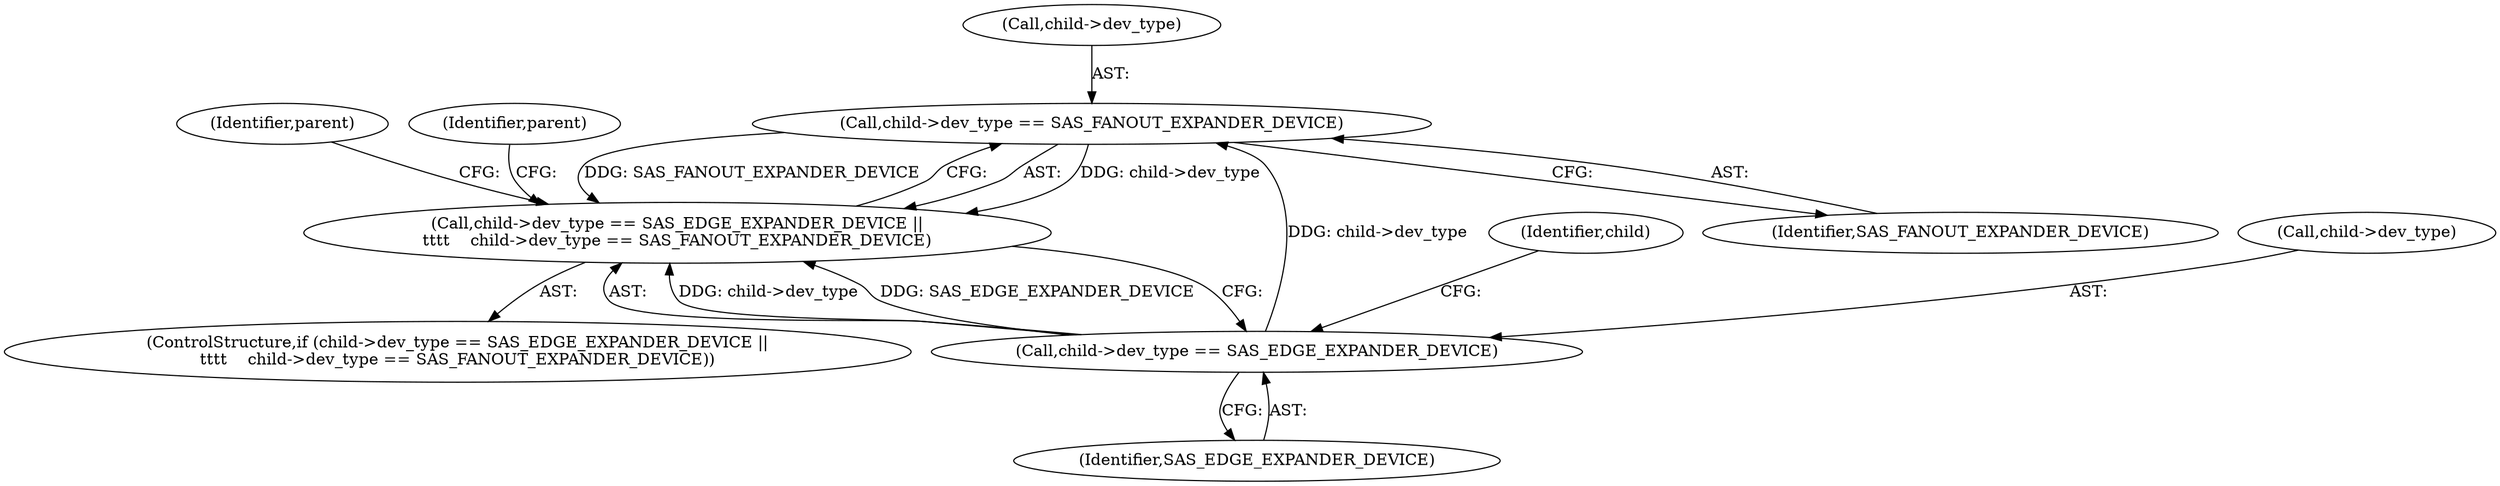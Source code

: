 digraph "0_linux_0558f33c06bb910e2879e355192227a8e8f0219d_8@pointer" {
"1000155" [label="(Call,child->dev_type == SAS_FANOUT_EXPANDER_DEVICE)"];
"1000150" [label="(Call,child->dev_type == SAS_EDGE_EXPANDER_DEVICE)"];
"1000149" [label="(Call,child->dev_type == SAS_EDGE_EXPANDER_DEVICE ||\n\t\t\t\t    child->dev_type == SAS_FANOUT_EXPANDER_DEVICE)"];
"1000154" [label="(Identifier,SAS_EDGE_EXPANDER_DEVICE)"];
"1000155" [label="(Call,child->dev_type == SAS_FANOUT_EXPANDER_DEVICE)"];
"1000157" [label="(Identifier,child)"];
"1000159" [label="(Identifier,SAS_FANOUT_EXPANDER_DEVICE)"];
"1000162" [label="(Identifier,parent)"];
"1000150" [label="(Call,child->dev_type == SAS_EDGE_EXPANDER_DEVICE)"];
"1000168" [label="(Identifier,parent)"];
"1000156" [label="(Call,child->dev_type)"];
"1000151" [label="(Call,child->dev_type)"];
"1000148" [label="(ControlStructure,if (child->dev_type == SAS_EDGE_EXPANDER_DEVICE ||\n\t\t\t\t    child->dev_type == SAS_FANOUT_EXPANDER_DEVICE))"];
"1000149" [label="(Call,child->dev_type == SAS_EDGE_EXPANDER_DEVICE ||\n\t\t\t\t    child->dev_type == SAS_FANOUT_EXPANDER_DEVICE)"];
"1000155" -> "1000149"  [label="AST: "];
"1000155" -> "1000159"  [label="CFG: "];
"1000156" -> "1000155"  [label="AST: "];
"1000159" -> "1000155"  [label="AST: "];
"1000149" -> "1000155"  [label="CFG: "];
"1000155" -> "1000149"  [label="DDG: child->dev_type"];
"1000155" -> "1000149"  [label="DDG: SAS_FANOUT_EXPANDER_DEVICE"];
"1000150" -> "1000155"  [label="DDG: child->dev_type"];
"1000150" -> "1000149"  [label="AST: "];
"1000150" -> "1000154"  [label="CFG: "];
"1000151" -> "1000150"  [label="AST: "];
"1000154" -> "1000150"  [label="AST: "];
"1000157" -> "1000150"  [label="CFG: "];
"1000149" -> "1000150"  [label="CFG: "];
"1000150" -> "1000149"  [label="DDG: child->dev_type"];
"1000150" -> "1000149"  [label="DDG: SAS_EDGE_EXPANDER_DEVICE"];
"1000149" -> "1000148"  [label="AST: "];
"1000162" -> "1000149"  [label="CFG: "];
"1000168" -> "1000149"  [label="CFG: "];
}
